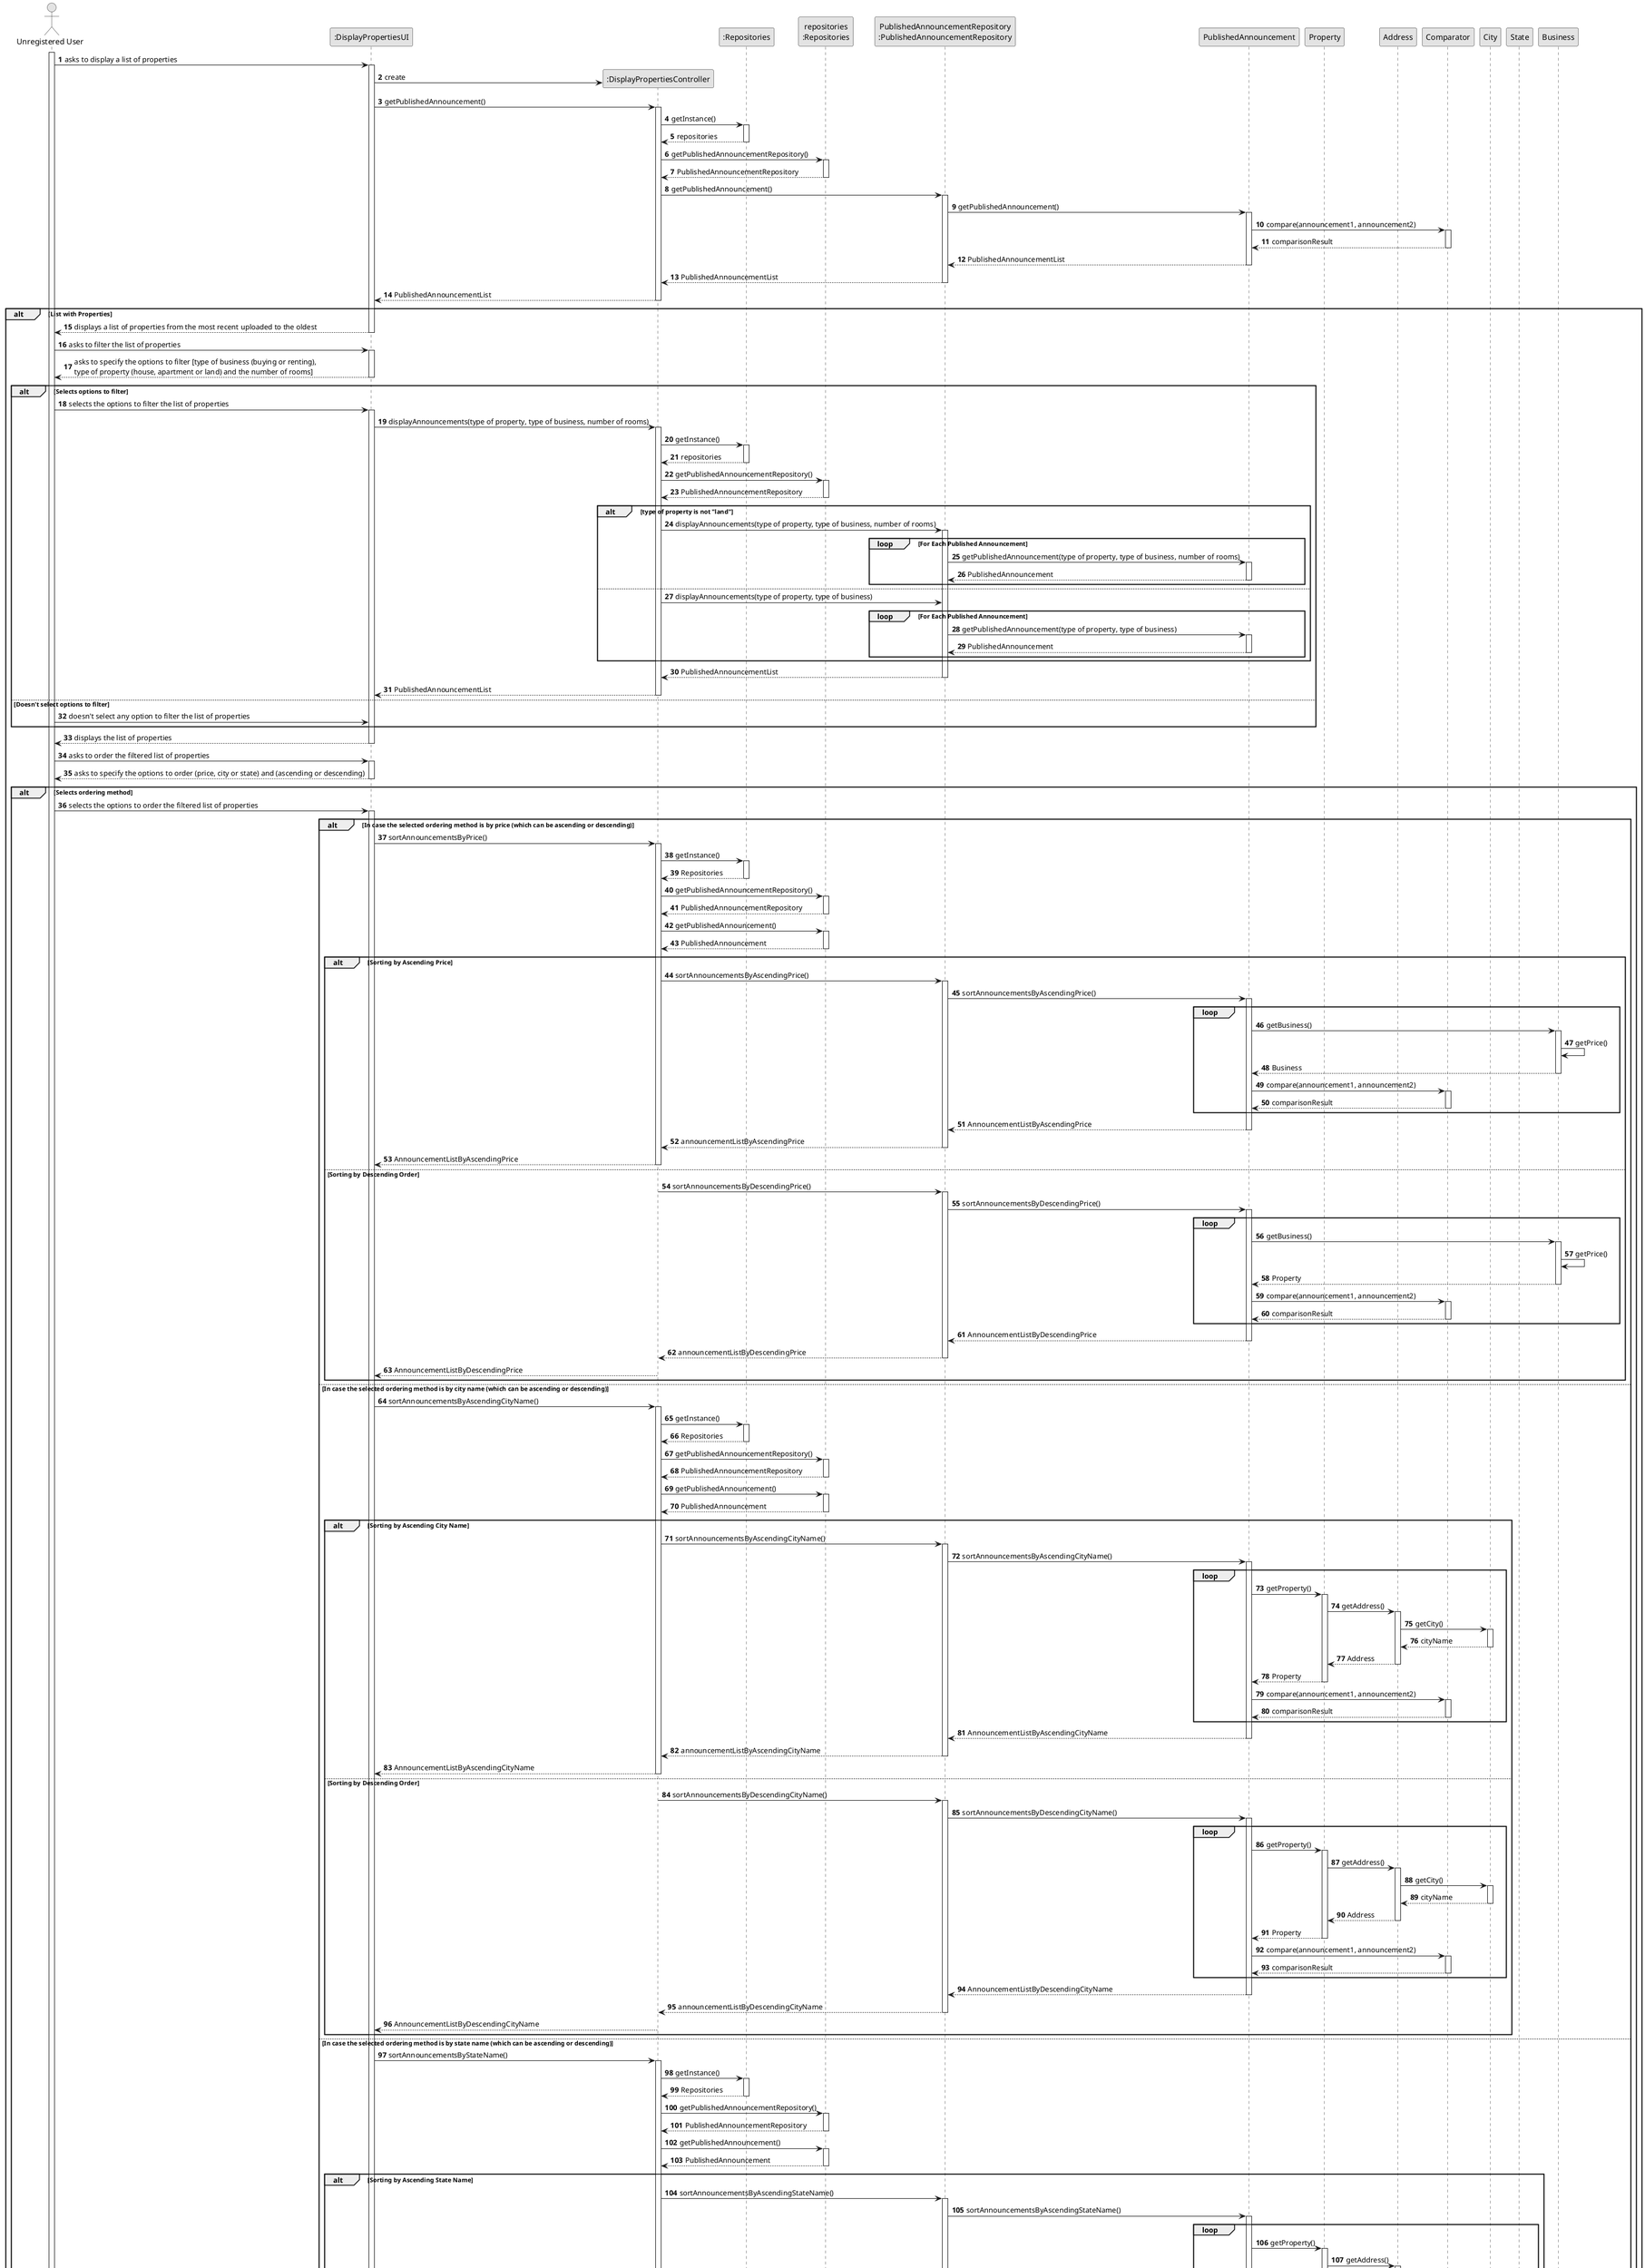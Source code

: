 @startuml
skinparam monochrome true
skinparam packageStyle rectangle
skinparam shadowing false

autonumber

'hide footbox
actor "Unregistered User" as User
participant ":DisplayPropertiesUI" as System
participant ":DisplayPropertiesController" as Controller
participant ":Repositories" as RepositorySingleton
participant "repositories\n:Repositories" as Repositories
participant "PublishedAnnouncementRepository\n:PublishedAnnouncementRepository" as PublishedAnnouncementRepository
participant "PublishedAnnouncement" as PublishedAnnouncement
participant "Property" as Property
participant "Address" as Address
participant "Comparator" as Comparator
participant "City" as City
participant "State" as State
participant "Business" as Business

activate User

User -> System : asks to display a list of properties
activate System

System -> Controller** : create

System -> Controller : getPublishedAnnouncement()
activate Controller

Controller -> RepositorySingleton : getInstance()
activate RepositorySingleton

RepositorySingleton --> Controller: repositories
deactivate RepositorySingleton

Controller -> Repositories : getPublishedAnnouncementRepository()
activate Repositories

Repositories --> Controller: PublishedAnnouncementRepository
deactivate Repositories

Controller -> PublishedAnnouncementRepository : getPublishedAnnouncement()
activate PublishedAnnouncementRepository

PublishedAnnouncementRepository -> PublishedAnnouncement : getPublishedAnnouncement()
activate PublishedAnnouncement

PublishedAnnouncement -> Comparator : compare(announcement1, announcement2)
activate Comparator

Comparator --> PublishedAnnouncement : comparisonResult
deactivate Comparator

PublishedAnnouncement --> PublishedAnnouncementRepository : PublishedAnnouncementList
deactivate PublishedAnnouncement

PublishedAnnouncementRepository --> Controller : PublishedAnnouncementList
deactivate PublishedAnnouncementRepository

Controller --> System : PublishedAnnouncementList
deactivate Controller

alt List with Properties

    System --> User : displays a list of properties from the most recent uploaded to the oldest
    deactivate System

    User -> System : asks to filter the list of properties
    activate System

    System --> User : asks to specify the options to filter [type of business (buying or renting), \ntype of property (house, apartment or land) and the number of rooms]
    deactivate System

        alt Selects options to filter

            User -> System : selects the options to filter the list of properties
            activate System


System -> Controller : displayAnnouncements(type of property, type of business, number of rooms)
activate Controller

Controller -> RepositorySingleton : getInstance()
activate RepositorySingleton

RepositorySingleton --> Controller : repositories
deactivate RepositorySingleton

Controller -> Repositories : getPublishedAnnouncementRepository()
activate Repositories

Repositories --> Controller : PublishedAnnouncementRepository
deactivate Repositories

alt type of property is not "land"

    Controller -> PublishedAnnouncementRepository : displayAnnouncements(type of property, type of business, number of rooms)
    activate PublishedAnnouncementRepository


    loop For Each Published Announcement

        PublishedAnnouncementRepository -> PublishedAnnouncement : getPublishedAnnouncement(type of property, type of business, number of rooms)
        activate PublishedAnnouncement

        PublishedAnnouncement --> PublishedAnnouncementRepository : PublishedAnnouncement
        deactivate PublishedAnnouncement

    end

else

    Controller -> PublishedAnnouncementRepository : displayAnnouncements(type of property, type of business)

   loop For Each Published Announcement

           PublishedAnnouncementRepository -> PublishedAnnouncement : getPublishedAnnouncement(type of property, type of business)
           activate PublishedAnnouncement

           PublishedAnnouncement --> PublishedAnnouncementRepository : PublishedAnnouncement
           deactivate PublishedAnnouncement

       end

end

PublishedAnnouncementRepository --> Controller : PublishedAnnouncementList
deactivate PublishedAnnouncementRepository

Controller --> System : PublishedAnnouncementList
deactivate Controller

        else Doesn't select options to filter

            User -> System : doesn't select any option to filter the list of properties

        end

    System --> User : displays the list of properties
    deactivate System

    User -> System : asks to order the filtered list of properties
    activate System

    System --> User : asks to specify the options to order (price, city or state) and (ascending or descending)
    deactivate System

    alt Selects ordering method

    User -> System : selects the options to order the filtered list of properties
    activate System

    alt In case the selected ordering method is by price (which can be ascending or descending)

        System -> Controller : sortAnnouncementsByPrice()
        activate Controller

        Controller -> RepositorySingleton : getInstance()
        activate RepositorySingleton

        RepositorySingleton --> Controller : Repositories
        deactivate RepositorySingleton

        Controller -> Repositories : getPublishedAnnouncementRepository()
        activate Repositories

        Repositories --> Controller : PublishedAnnouncementRepository
        deactivate Repositories

        Controller -> Repositories : getPublishedAnnouncement()
        activate Repositories

        Repositories --> Controller : PublishedAnnouncement
        deactivate Repositories

            alt Sorting by Ascending Price

                Controller -> PublishedAnnouncementRepository : sortAnnouncementsByAscendingPrice()
                activate PublishedAnnouncementRepository

                PublishedAnnouncementRepository -> PublishedAnnouncement : sortAnnouncementsByAscendingPrice()
                activate PublishedAnnouncement

                    loop

                    'PublishedAnnouncement -> Property : getProperty()
                    'activate Property

                    'Property -> Property : getPrice()

                    'Property --> PublishedAnnouncement : Property
                    'deactivate Property

                    'PublishedAnnouncement -> BusinessRepository : getBusinessRepository()
                    'activate BusinessRepository

                    'BusinessRepository --> PublishedAnnouncement : BusinessRepository
                    'deactivate BusinessRepository

                    PublishedAnnouncement -> Business : getBusiness()
                    activate Business

                    Business -> Business : getPrice()

                    Business --> PublishedAnnouncement : Business
                    deactivate Business

                    PublishedAnnouncement -> Comparator : compare(announcement1, announcement2)
                    activate Comparator

                    Comparator --> PublishedAnnouncement : comparisonResult
                    deactivate Comparator

                    end

                PublishedAnnouncement --> PublishedAnnouncementRepository : AnnouncementListByAscendingPrice
                deactivate PublishedAnnouncement

                PublishedAnnouncementRepository --> Controller : announcementListByAscendingPrice
                deactivate PublishedAnnouncementRepository

                Controller --> System : AnnouncementListByAscendingPrice
                deactivate Controller

            else Sorting by Descending Order

                Controller -> PublishedAnnouncementRepository : sortAnnouncementsByDescendingPrice()
                activate PublishedAnnouncementRepository

                PublishedAnnouncementRepository -> PublishedAnnouncement : sortAnnouncementsByDescendingPrice()
                activate PublishedAnnouncement

                    loop

                    PublishedAnnouncement -> Business : getBusiness()
                    activate Business

                    Business -> Business : getPrice()

                    Business --> PublishedAnnouncement : Property
                    deactivate Business

                    PublishedAnnouncement -> Comparator : compare(announcement1, announcement2)
                    activate Comparator

                    Comparator --> PublishedAnnouncement : comparisonResult
                    deactivate Comparator

                    end

                PublishedAnnouncement --> PublishedAnnouncementRepository : AnnouncementListByDescendingPrice
                deactivate PublishedAnnouncement

                PublishedAnnouncementRepository --> Controller : announcementListByDescendingPrice
                deactivate PublishedAnnouncementRepository

                Controller --> System : AnnouncementListByDescendingPrice
                deactivate Controller

            end

    else In case the selected ordering method is by city name (which can be ascending or descending)

        System -> Controller : sortAnnouncementsByAscendingCityName()
        activate Controller

        Controller -> RepositorySingleton : getInstance()
        activate RepositorySingleton

        RepositorySingleton --> Controller : Repositories
        deactivate RepositorySingleton

        Controller -> Repositories : getPublishedAnnouncementRepository()
        activate Repositories

        Repositories --> Controller : PublishedAnnouncementRepository
        deactivate Repositories

        Controller -> Repositories : getPublishedAnnouncement()
        activate Repositories

        Repositories --> Controller : PublishedAnnouncement
        deactivate Repositories

            alt Sorting by Ascending City Name

                Controller -> PublishedAnnouncementRepository : sortAnnouncementsByAscendingCityName()
                activate PublishedAnnouncementRepository

                PublishedAnnouncementRepository -> PublishedAnnouncement : sortAnnouncementsByAscendingCityName()
                activate PublishedAnnouncement

                    loop

                    PublishedAnnouncement -> Property : getProperty()
                    activate Property

                    Property -> Address : getAddress()
                    activate Address

                    Address -> City : getCity()
                    activate City
                    'Address -> Address : getDistrict()
                    'Address -> Address : getState()

                    City --> Address : cityName
                    deactivate City

                    Address --> Property : Address
                    deactivate Address

                    Property --> PublishedAnnouncement : Property
                    deactivate Property

                    PublishedAnnouncement -> Comparator : compare(announcement1, announcement2)
                    activate Comparator

                    Comparator --> PublishedAnnouncement : comparisonResult
                    deactivate Comparator

                    end

                PublishedAnnouncement --> PublishedAnnouncementRepository : AnnouncementListByAscendingCityName
                deactivate PublishedAnnouncement

                PublishedAnnouncementRepository --> Controller : announcementListByAscendingCityName
                deactivate PublishedAnnouncementRepository

                Controller --> System : AnnouncementListByAscendingCityName
                deactivate Controller

            else Sorting by Descending Order

                Controller -> PublishedAnnouncementRepository : sortAnnouncementsByDescendingCityName()
                activate PublishedAnnouncementRepository

                PublishedAnnouncementRepository -> PublishedAnnouncement : sortAnnouncementsByDescendingCityName()
                activate PublishedAnnouncement

                    loop

                    PublishedAnnouncement -> Property : getProperty()
                    activate Property

                    Property -> Address : getAddress()
                    activate Address

                    Address -> City : getCity()
                    activate City

                    'Address -> Address : getDistrict()
                    'Address -> Address : getState()

                    City --> Address : cityName
                    deactivate City

                    Address --> Property : Address
                    deactivate Address

                    Property --> PublishedAnnouncement : Property
                    deactivate Property

                    PublishedAnnouncement -> Comparator : compare(announcement1, announcement2)
                    activate Comparator

                    Comparator --> PublishedAnnouncement : comparisonResult
                    deactivate Comparator

                    end

                PublishedAnnouncement --> PublishedAnnouncementRepository : AnnouncementListByDescendingCityName
                deactivate PublishedAnnouncement

                PublishedAnnouncementRepository --> Controller : announcementListByDescendingCityName
                deactivate PublishedAnnouncementRepository

                Controller --> System : AnnouncementListByDescendingCityName
                deactivate Controller

            end

    else In case the selected ordering method is by state name (which can be ascending or descending)

        System -> Controller : sortAnnouncementsByStateName()
        activate Controller

        Controller -> RepositorySingleton : getInstance()
        activate RepositorySingleton

        RepositorySingleton --> Controller : Repositories
        deactivate RepositorySingleton

        Controller -> Repositories : getPublishedAnnouncementRepository()
        activate Repositories

        Repositories --> Controller : PublishedAnnouncementRepository
        deactivate Repositories

        Controller -> Repositories : getPublishedAnnouncement()
        activate Repositories

        Repositories --> Controller : PublishedAnnouncement
        deactivate Repositories

            alt Sorting by Ascending State Name

                Controller -> PublishedAnnouncementRepository : sortAnnouncementsByAscendingStateName()
                activate PublishedAnnouncementRepository

                PublishedAnnouncementRepository -> PublishedAnnouncement : sortAnnouncementsByAscendingStateName()
                activate PublishedAnnouncement

                    loop

                    PublishedAnnouncement -> Property : getProperty()
                    activate Property

                    Property -> Address : getAddress()
                    activate Address

                    Address -> State : getState()
                    activate State

                    State --> Address : stateName
                    deactivate State

                    Address --> Property : Address
                    deactivate Address

                    Property --> PublishedAnnouncement : Property
                    deactivate Property

                    PublishedAnnouncement -> Comparator : compare(announcement1, announcement2)
                    activate Comparator

                    Comparator --> PublishedAnnouncement : comparisonResult
                    deactivate Comparator

                    end

                PublishedAnnouncement --> PublishedAnnouncementRepository : AnnouncementListByAscendingStateName
                deactivate PublishedAnnouncement

                PublishedAnnouncementRepository --> Controller : announcementListByAscendingStateName
                deactivate PublishedAnnouncementRepository

                Controller --> System : AnnouncementListByAscendingStateName
                deactivate Controller

            else Sorting by Descending Order

                Controller -> PublishedAnnouncementRepository : sortAnnouncementsByDescendingStateName()
                activate PublishedAnnouncementRepository

                PublishedAnnouncementRepository -> PublishedAnnouncement : sortAnnouncementsByDescendingStateName()
                activate PublishedAnnouncement

                    loop

                    PublishedAnnouncement -> Property : getProperty()
                    activate Property

                    Property -> Address : getAddress()
                    activate Address

                    Address -> State : getState()
                    activate State

                    State --> Address : stateName
                    deactivate State

                    Address --> Property : Address
                    deactivate Address

                    Property --> PublishedAnnouncement : Property
                    deactivate Property

                    PublishedAnnouncement -> Comparator : compare(announcement1, announcement2)
                    activate Comparator

                    Comparator --> PublishedAnnouncement : comparisonResult
                    deactivate Comparator

                    end

                PublishedAnnouncement --> PublishedAnnouncementRepository : AnnouncementListByDescendingStateName
                deactivate PublishedAnnouncement

                PublishedAnnouncementRepository --> Controller : announcementListByDescendingStateName
                deactivate PublishedAnnouncementRepository

                Controller --> System : AnnouncementListByDescendingStateName
                deactivate Controller


            end

    end

    else Doesn't select a ordering method

    User -> System : doesn't select the options to order the filtered list of properties

    end

    System --> User : display the filtered list of properties with the ordering method selected
    deactivate System

else List without Properties

    System --> User : displays a empty list of properties
    deactivate System

end

'User -> System : submits data
'activate System

'System -> Controller : displaysProperties(type of property, type of \nbusiness, number of rooms, price, city, state)
'activate Controller

'System --> User : displays operation success
'deactivate System

@enduml